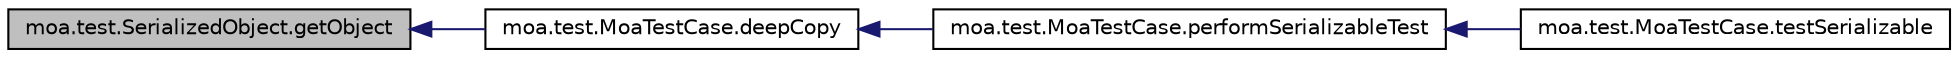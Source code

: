 digraph G
{
  edge [fontname="Helvetica",fontsize="10",labelfontname="Helvetica",labelfontsize="10"];
  node [fontname="Helvetica",fontsize="10",shape=record];
  rankdir=LR;
  Node1 [label="moa.test.SerializedObject.getObject",height=0.2,width=0.4,color="black", fillcolor="grey75", style="filled" fontcolor="black"];
  Node1 -> Node2 [dir=back,color="midnightblue",fontsize="10",style="solid",fontname="Helvetica"];
  Node2 [label="moa.test.MoaTestCase.deepCopy",height=0.2,width=0.4,color="black", fillcolor="white", style="filled",URL="$classmoa_1_1test_1_1MoaTestCase.html#ae450cb2afef081ee3b312a28c7b04065",tooltip="Creates a deep copy of the given object (must be serializable!)."];
  Node2 -> Node3 [dir=back,color="midnightblue",fontsize="10",style="solid",fontname="Helvetica"];
  Node3 [label="moa.test.MoaTestCase.performSerializableTest",height=0.2,width=0.4,color="black", fillcolor="white", style="filled",URL="$classmoa_1_1test_1_1MoaTestCase.html#aa1e4f2f9e86cb4bcc10142007d1508ed",tooltip="Performs a serializable test on the given class."];
  Node3 -> Node4 [dir=back,color="midnightblue",fontsize="10",style="solid",fontname="Helvetica"];
  Node4 [label="moa.test.MoaTestCase.testSerializable",height=0.2,width=0.4,color="black", fillcolor="white", style="filled",URL="$classmoa_1_1test_1_1MoaTestCase.html#ac8f40c9d5cc010e571e7c0c8ced7432d",tooltip="For classes (with default constructor) that are serializable, are tested whether..."];
}
